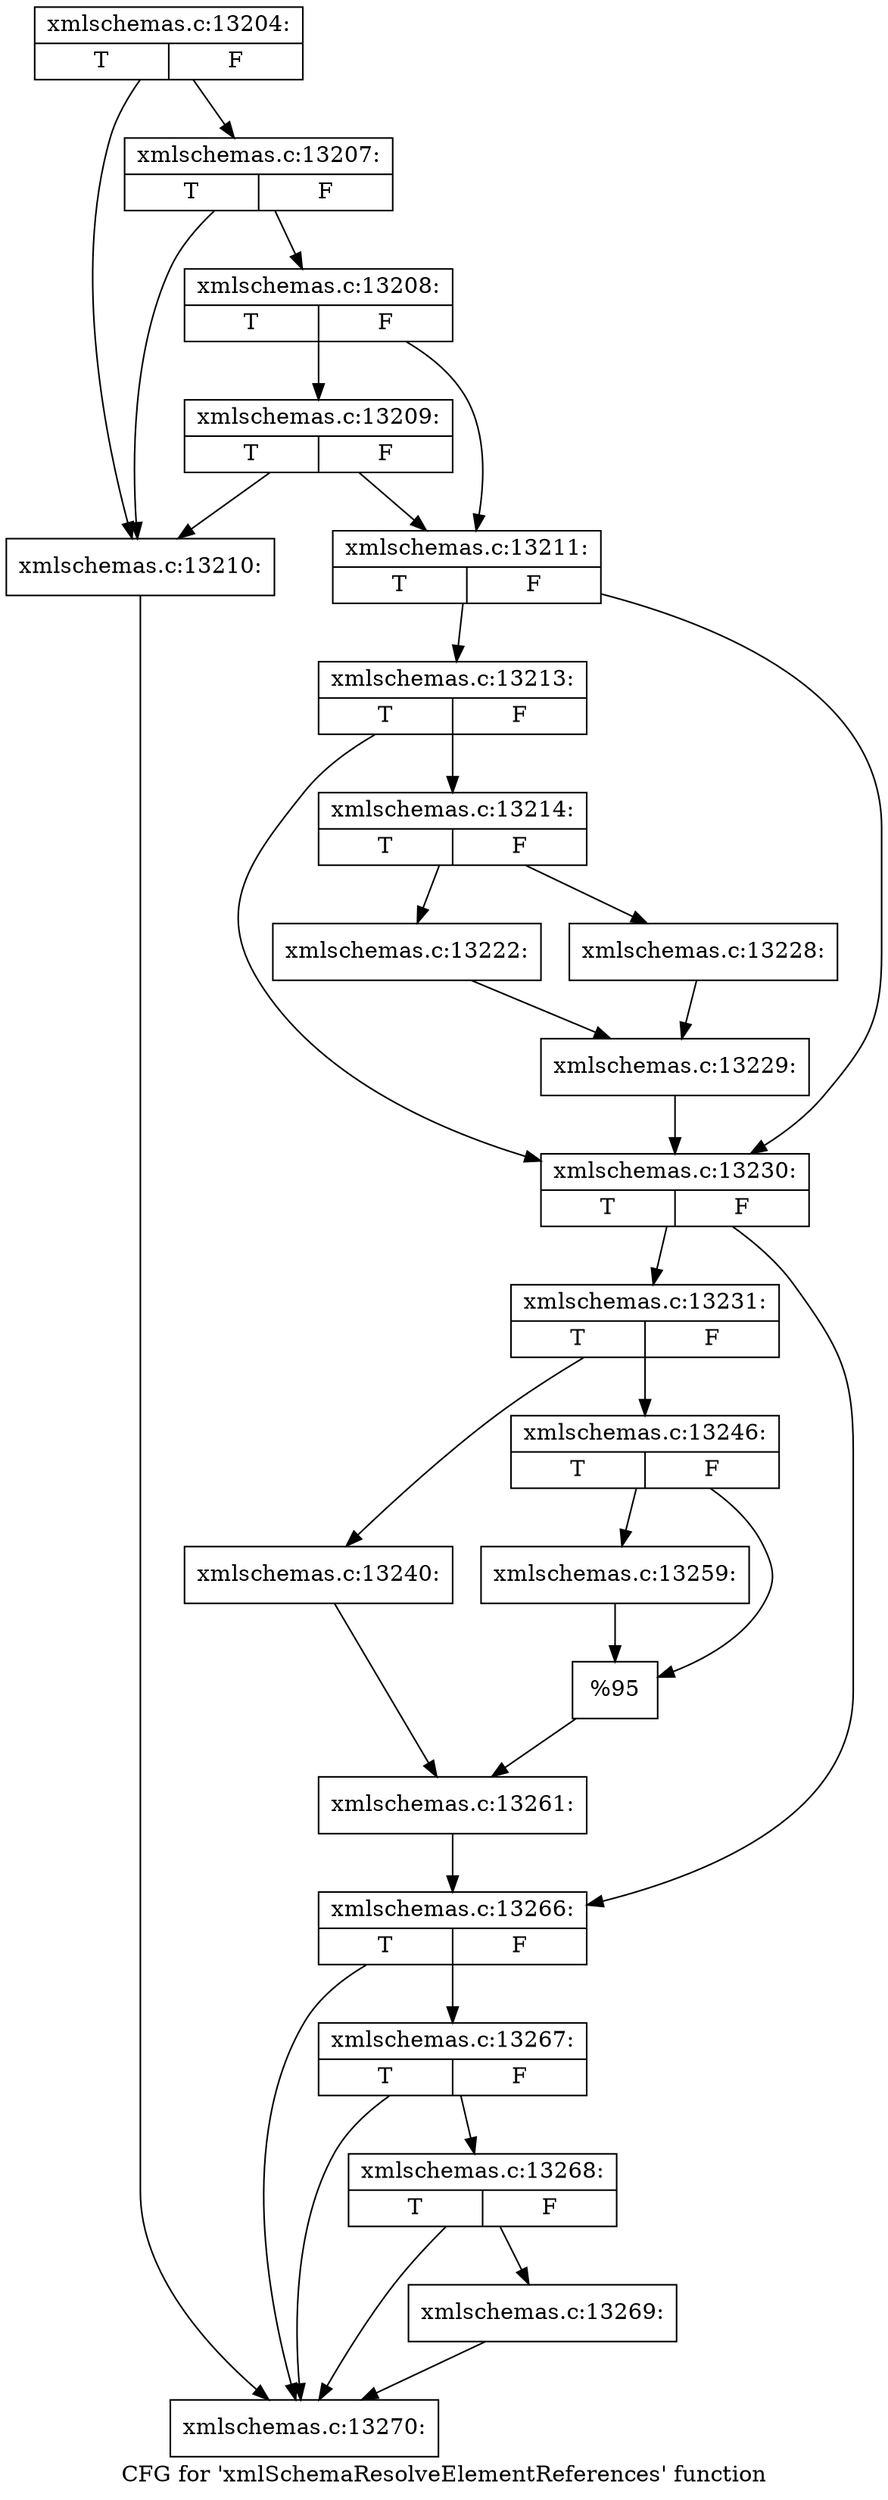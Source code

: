 digraph "CFG for 'xmlSchemaResolveElementReferences' function" {
	label="CFG for 'xmlSchemaResolveElementReferences' function";

	Node0x5051cd0 [shape=record,label="{xmlschemas.c:13204:|{<s0>T|<s1>F}}"];
	Node0x5051cd0 -> Node0x5052090;
	Node0x5051cd0 -> Node0x50521b0;
	Node0x50521b0 [shape=record,label="{xmlschemas.c:13207:|{<s0>T|<s1>F}}"];
	Node0x50521b0 -> Node0x5052090;
	Node0x50521b0 -> Node0x5052130;
	Node0x5052130 [shape=record,label="{xmlschemas.c:13208:|{<s0>T|<s1>F}}"];
	Node0x5052130 -> Node0x5065620;
	Node0x5052130 -> Node0x50520e0;
	Node0x5065620 [shape=record,label="{xmlschemas.c:13209:|{<s0>T|<s1>F}}"];
	Node0x5065620 -> Node0x5052090;
	Node0x5065620 -> Node0x50520e0;
	Node0x5052090 [shape=record,label="{xmlschemas.c:13210:}"];
	Node0x5052090 -> Node0x506bbc0;
	Node0x50520e0 [shape=record,label="{xmlschemas.c:13211:|{<s0>T|<s1>F}}"];
	Node0x50520e0 -> Node0x5066110;
	Node0x50520e0 -> Node0x50660c0;
	Node0x5066110 [shape=record,label="{xmlschemas.c:13213:|{<s0>T|<s1>F}}"];
	Node0x5066110 -> Node0x5066070;
	Node0x5066110 -> Node0x50660c0;
	Node0x5066070 [shape=record,label="{xmlschemas.c:13214:|{<s0>T|<s1>F}}"];
	Node0x5066070 -> Node0x50674e0;
	Node0x5066070 -> Node0x5067c60;
	Node0x50674e0 [shape=record,label="{xmlschemas.c:13222:}"];
	Node0x50674e0 -> Node0x5067810;
	Node0x5067c60 [shape=record,label="{xmlschemas.c:13228:}"];
	Node0x5067c60 -> Node0x5067810;
	Node0x5067810 [shape=record,label="{xmlschemas.c:13229:}"];
	Node0x5067810 -> Node0x50660c0;
	Node0x50660c0 [shape=record,label="{xmlschemas.c:13230:|{<s0>T|<s1>F}}"];
	Node0x50660c0 -> Node0x50685d0;
	Node0x50660c0 -> Node0x5069040;
	Node0x50685d0 [shape=record,label="{xmlschemas.c:13231:|{<s0>T|<s1>F}}"];
	Node0x50685d0 -> Node0x5068290;
	Node0x50685d0 -> Node0x5069e60;
	Node0x5068290 [shape=record,label="{xmlschemas.c:13240:}"];
	Node0x5068290 -> Node0x5069bf0;
	Node0x5069e60 [shape=record,label="{xmlschemas.c:13246:|{<s0>T|<s1>F}}"];
	Node0x5069e60 -> Node0x506b100;
	Node0x5069e60 -> Node0x506b150;
	Node0x506b100 [shape=record,label="{xmlschemas.c:13259:}"];
	Node0x506b100 -> Node0x506b150;
	Node0x506b150 [shape=record,label="{%95}"];
	Node0x506b150 -> Node0x5069bf0;
	Node0x5069bf0 [shape=record,label="{xmlschemas.c:13261:}"];
	Node0x5069bf0 -> Node0x5069040;
	Node0x5069040 [shape=record,label="{xmlschemas.c:13266:|{<s0>T|<s1>F}}"];
	Node0x5069040 -> Node0x506bc90;
	Node0x5069040 -> Node0x506bbc0;
	Node0x506bc90 [shape=record,label="{xmlschemas.c:13267:|{<s0>T|<s1>F}}"];
	Node0x506bc90 -> Node0x506bc10;
	Node0x506bc90 -> Node0x506bbc0;
	Node0x506bc10 [shape=record,label="{xmlschemas.c:13268:|{<s0>T|<s1>F}}"];
	Node0x506bc10 -> Node0x506bb70;
	Node0x506bc10 -> Node0x506bbc0;
	Node0x506bb70 [shape=record,label="{xmlschemas.c:13269:}"];
	Node0x506bb70 -> Node0x506bbc0;
	Node0x506bbc0 [shape=record,label="{xmlschemas.c:13270:}"];
}
